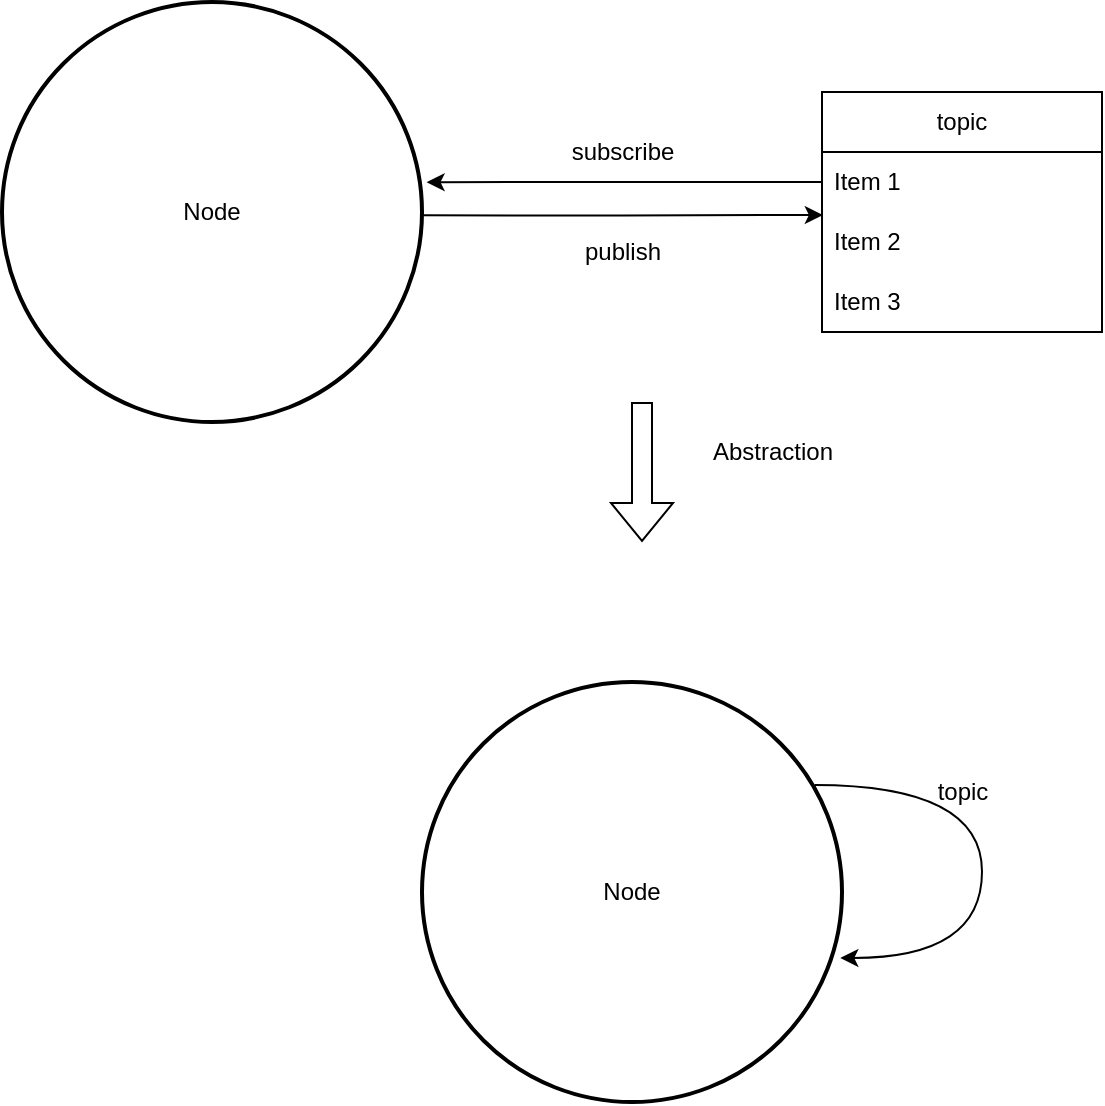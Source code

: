 <mxfile version="24.8.4">
  <diagram name="Page-1" id="h1AktZE3Cd6ZfsBBBjjw">
    <mxGraphModel dx="1198" dy="717" grid="1" gridSize="10" guides="1" tooltips="1" connect="1" arrows="1" fold="1" page="1" pageScale="1" pageWidth="850" pageHeight="1100" math="0" shadow="0">
      <root>
        <mxCell id="0" />
        <mxCell id="1" parent="0" />
        <mxCell id="3" value="Node" style="ellipse;aspect=fixed;strokeWidth=2;whiteSpace=wrap;" parent="1" vertex="1">
          <mxGeometry x="110" y="100" width="210" height="210" as="geometry" />
        </mxCell>
        <mxCell id="MoeTJl7qgL5bPx4-mJLj-6" value="topic" style="swimlane;fontStyle=0;childLayout=stackLayout;horizontal=1;startSize=30;horizontalStack=0;resizeParent=1;resizeParentMax=0;resizeLast=0;collapsible=1;marginBottom=0;whiteSpace=wrap;html=1;" vertex="1" parent="1">
          <mxGeometry x="520" y="145" width="140" height="120" as="geometry" />
        </mxCell>
        <mxCell id="MoeTJl7qgL5bPx4-mJLj-7" value="Item 1" style="text;strokeColor=none;fillColor=none;align=left;verticalAlign=middle;spacingLeft=4;spacingRight=4;overflow=hidden;points=[[0,0.5],[1,0.5]];portConstraint=eastwest;rotatable=0;whiteSpace=wrap;html=1;" vertex="1" parent="MoeTJl7qgL5bPx4-mJLj-6">
          <mxGeometry y="30" width="140" height="30" as="geometry" />
        </mxCell>
        <mxCell id="MoeTJl7qgL5bPx4-mJLj-8" value="Item 2" style="text;strokeColor=none;fillColor=none;align=left;verticalAlign=middle;spacingLeft=4;spacingRight=4;overflow=hidden;points=[[0,0.5],[1,0.5]];portConstraint=eastwest;rotatable=0;whiteSpace=wrap;html=1;" vertex="1" parent="MoeTJl7qgL5bPx4-mJLj-6">
          <mxGeometry y="60" width="140" height="30" as="geometry" />
        </mxCell>
        <mxCell id="MoeTJl7qgL5bPx4-mJLj-9" value="Item 3" style="text;strokeColor=none;fillColor=none;align=left;verticalAlign=middle;spacingLeft=4;spacingRight=4;overflow=hidden;points=[[0,0.5],[1,0.5]];portConstraint=eastwest;rotatable=0;whiteSpace=wrap;html=1;" vertex="1" parent="MoeTJl7qgL5bPx4-mJLj-6">
          <mxGeometry y="90" width="140" height="30" as="geometry" />
        </mxCell>
        <mxCell id="MoeTJl7qgL5bPx4-mJLj-11" value="publish" style="text;html=1;align=center;verticalAlign=middle;resizable=0;points=[];autosize=1;strokeColor=none;fillColor=none;" vertex="1" parent="1">
          <mxGeometry x="390" y="210" width="60" height="30" as="geometry" />
        </mxCell>
        <mxCell id="MoeTJl7qgL5bPx4-mJLj-12" style="edgeStyle=orthogonalEdgeStyle;rounded=0;orthogonalLoop=1;jettySize=auto;html=1;exitX=0;exitY=0.5;exitDx=0;exitDy=0;entryX=1.011;entryY=0.429;entryDx=0;entryDy=0;entryPerimeter=0;" edge="1" parent="1" source="MoeTJl7qgL5bPx4-mJLj-7" target="3">
          <mxGeometry relative="1" as="geometry" />
        </mxCell>
        <mxCell id="MoeTJl7qgL5bPx4-mJLj-13" style="edgeStyle=orthogonalEdgeStyle;rounded=0;orthogonalLoop=1;jettySize=auto;html=1;entryX=0.003;entryY=0.05;entryDx=0;entryDy=0;entryPerimeter=0;exitX=1.002;exitY=0.508;exitDx=0;exitDy=0;exitPerimeter=0;" edge="1" parent="1" source="3" target="MoeTJl7qgL5bPx4-mJLj-8">
          <mxGeometry relative="1" as="geometry" />
        </mxCell>
        <mxCell id="MoeTJl7qgL5bPx4-mJLj-14" value="subscribe" style="text;html=1;align=center;verticalAlign=middle;resizable=0;points=[];autosize=1;strokeColor=none;fillColor=none;" vertex="1" parent="1">
          <mxGeometry x="385" y="160" width="70" height="30" as="geometry" />
        </mxCell>
        <mxCell id="MoeTJl7qgL5bPx4-mJLj-15" value="" style="shape=flexArrow;endArrow=classic;html=1;rounded=0;" edge="1" parent="1">
          <mxGeometry width="50" height="50" relative="1" as="geometry">
            <mxPoint x="430" y="300" as="sourcePoint" />
            <mxPoint x="430" y="370" as="targetPoint" />
          </mxGeometry>
        </mxCell>
        <mxCell id="MoeTJl7qgL5bPx4-mJLj-16" value="Abstraction" style="text;html=1;align=center;verticalAlign=middle;resizable=0;points=[];autosize=1;strokeColor=none;fillColor=none;" vertex="1" parent="1">
          <mxGeometry x="455" y="310" width="80" height="30" as="geometry" />
        </mxCell>
        <mxCell id="MoeTJl7qgL5bPx4-mJLj-17" value="Node" style="ellipse;aspect=fixed;strokeWidth=2;whiteSpace=wrap;" vertex="1" parent="1">
          <mxGeometry x="320" y="440" width="210" height="210" as="geometry" />
        </mxCell>
        <mxCell id="MoeTJl7qgL5bPx4-mJLj-18" style="edgeStyle=orthogonalEdgeStyle;rounded=0;orthogonalLoop=1;jettySize=auto;html=1;curved=1;exitX=0.935;exitY=0.245;exitDx=0;exitDy=0;exitPerimeter=0;entryX=0.996;entryY=0.657;entryDx=0;entryDy=0;entryPerimeter=0;" edge="1" parent="1" source="MoeTJl7qgL5bPx4-mJLj-17" target="MoeTJl7qgL5bPx4-mJLj-17">
          <mxGeometry relative="1" as="geometry">
            <Array as="points">
              <mxPoint x="600" y="492" />
              <mxPoint x="600" y="578" />
            </Array>
          </mxGeometry>
        </mxCell>
        <mxCell id="MoeTJl7qgL5bPx4-mJLj-19" value="topic" style="text;html=1;align=center;verticalAlign=middle;resizable=0;points=[];autosize=1;strokeColor=none;fillColor=none;" vertex="1" parent="1">
          <mxGeometry x="565" y="480" width="50" height="30" as="geometry" />
        </mxCell>
      </root>
    </mxGraphModel>
  </diagram>
</mxfile>
